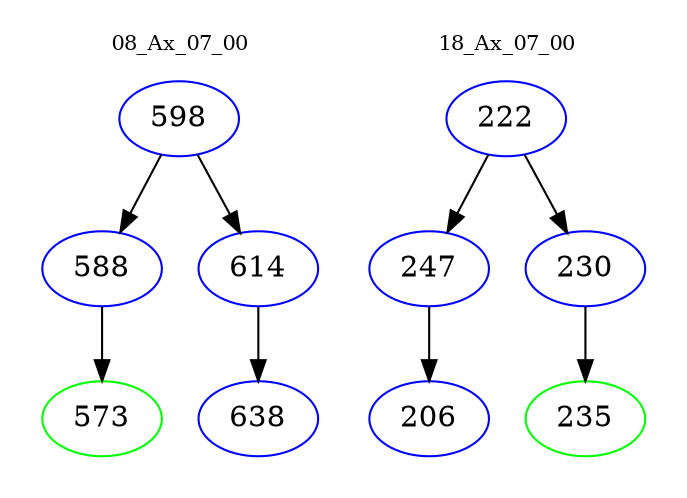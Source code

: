 digraph{
subgraph cluster_0 {
color = white
label = "08_Ax_07_00";
fontsize=10;
T0_598 [label="598", color="blue"]
T0_598 -> T0_588 [color="black"]
T0_588 [label="588", color="blue"]
T0_588 -> T0_573 [color="black"]
T0_573 [label="573", color="green"]
T0_598 -> T0_614 [color="black"]
T0_614 [label="614", color="blue"]
T0_614 -> T0_638 [color="black"]
T0_638 [label="638", color="blue"]
}
subgraph cluster_1 {
color = white
label = "18_Ax_07_00";
fontsize=10;
T1_222 [label="222", color="blue"]
T1_222 -> T1_247 [color="black"]
T1_247 [label="247", color="blue"]
T1_247 -> T1_206 [color="black"]
T1_206 [label="206", color="blue"]
T1_222 -> T1_230 [color="black"]
T1_230 [label="230", color="blue"]
T1_230 -> T1_235 [color="black"]
T1_235 [label="235", color="green"]
}
}
